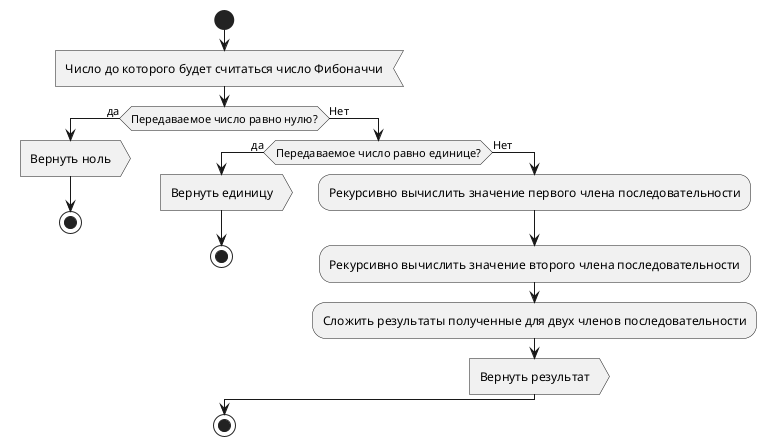 ﻿@startuml
start
    :Число до которого будет считаться число Фибоначчи<
    
    if (Передаваемое число равно нулю?) then (да)
        :Вернуть ноль>
        stop
    else (Нет)
        if (Передаваемое число равно единице?) then (да)
            :Вернуть единицу>
            stop
        else (Нет)
            :Рекурсивно вычислить значение первого члена последовательности;
            :Рекурсивно вычислить значение второго члена последовательности;
            :Сложить результаты полученные для двух членов последовательности;
            :Вернуть результат>
        endif
    endif
stop
@enduml